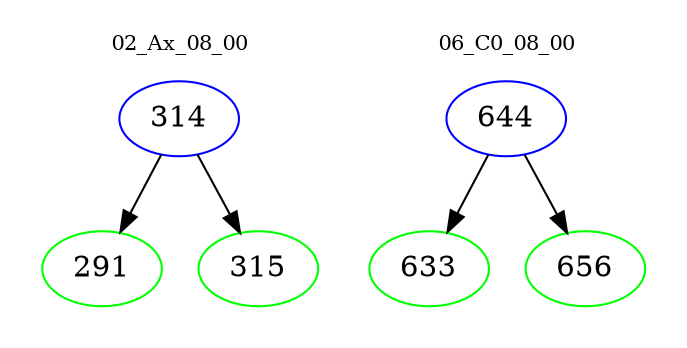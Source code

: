 digraph{
subgraph cluster_0 {
color = white
label = "02_Ax_08_00";
fontsize=10;
T0_314 [label="314", color="blue"]
T0_314 -> T0_291 [color="black"]
T0_291 [label="291", color="green"]
T0_314 -> T0_315 [color="black"]
T0_315 [label="315", color="green"]
}
subgraph cluster_1 {
color = white
label = "06_C0_08_00";
fontsize=10;
T1_644 [label="644", color="blue"]
T1_644 -> T1_633 [color="black"]
T1_633 [label="633", color="green"]
T1_644 -> T1_656 [color="black"]
T1_656 [label="656", color="green"]
}
}
